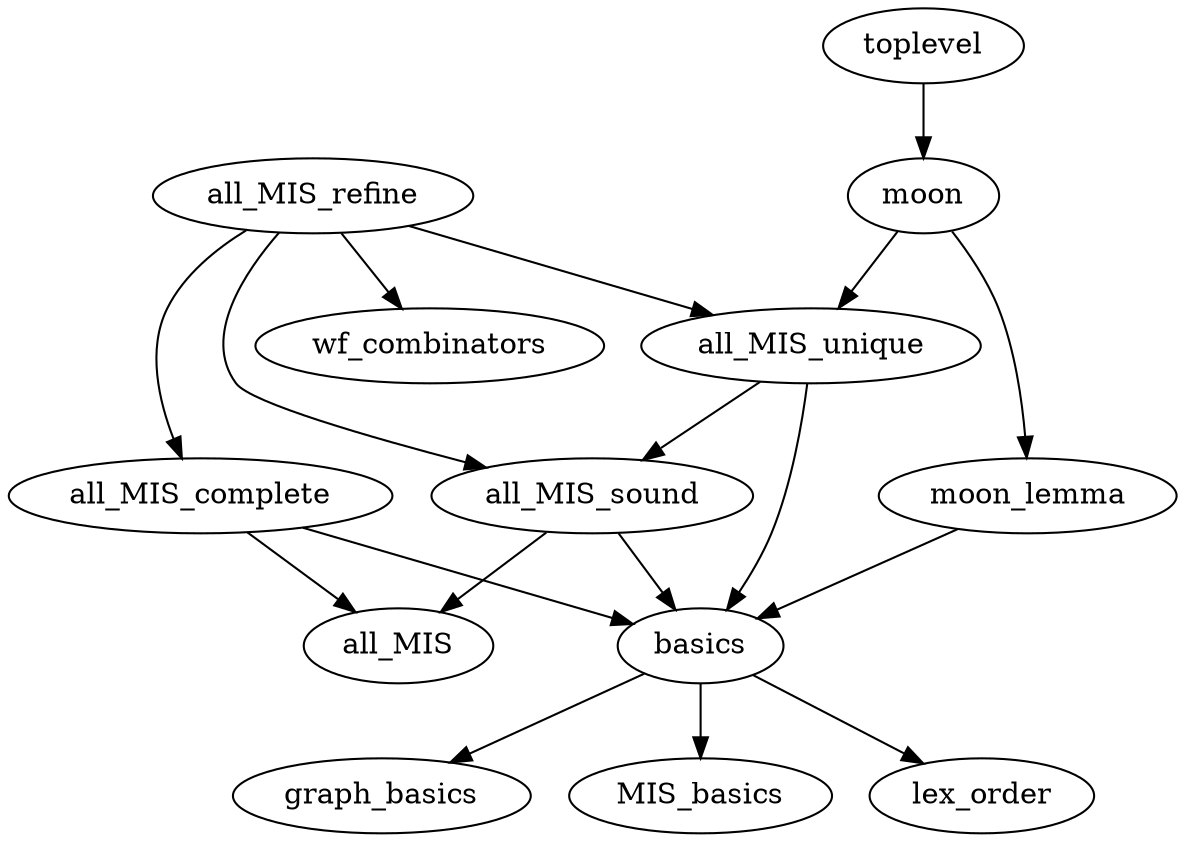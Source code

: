 //Transitive dependencies among main files in development
digraph deps {
  basics -> graph_basics;
  basics -> MIS_basics;
  basics -> lex_order;  

  all_MIS_complete -> basics;
  all_MIS_complete -> all_MIS;
  
  all_MIS_sound -> basics;
  all_MIS_sound -> all_MIS;
  
  all_MIS_unique -> basics;
  //all_MIS_unique -> all_MIS;
  all_MIS_unique -> all_MIS_sound;
  
  //all_MIS_refine -> basics;
  all_MIS_refine -> wf_combinators;
  all_MIS_refine -> all_MIS_sound;
  all_MIS_refine -> all_MIS_complete;
  all_MIS_refine -> all_MIS_unique;

  moon_lemma -> basics;

  //moon -> basics;
  moon -> all_MIS_unique;
  moon -> moon_lemma;

  //toplevel -> basics;
  //toplevel -> all_MIS;
  //toplevel -> all_MIS_sound;  
  toplevel -> moon;  
}